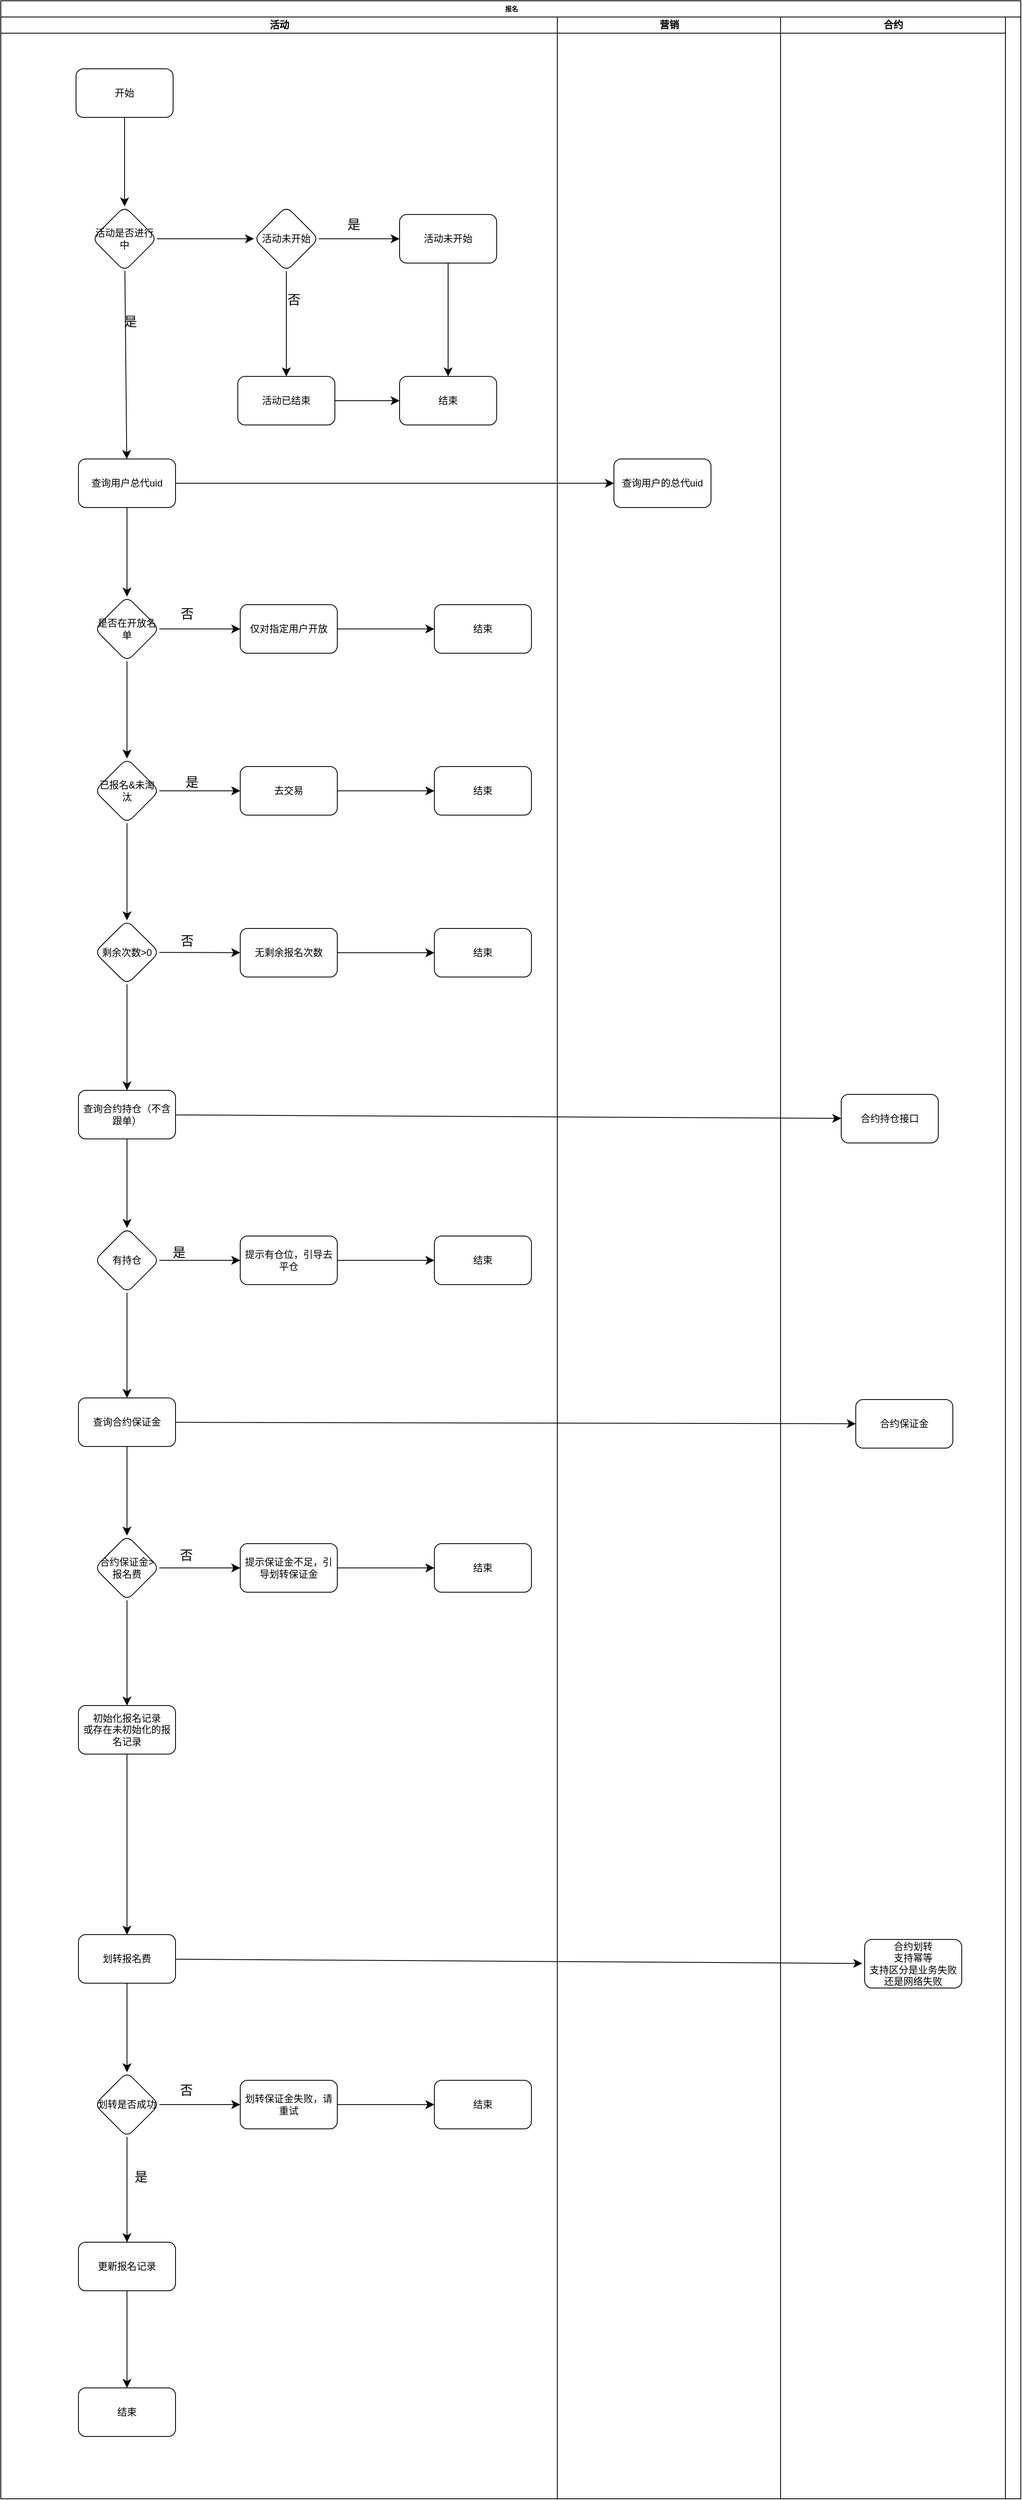 <mxfile version="24.2.3" type="github">
  <diagram name="Page-1" id="74e2e168-ea6b-b213-b513-2b3c1d86103e">
    <mxGraphModel dx="954" dy="739" grid="0" gridSize="10" guides="1" tooltips="1" connect="1" arrows="1" fold="1" page="1" pageScale="1" pageWidth="1100" pageHeight="850" background="none" math="0" shadow="0">
      <root>
        <mxCell id="0" />
        <mxCell id="1" parent="0" />
        <mxCell id="77e6c97f196da883-1" value="报名" style="swimlane;html=1;childLayout=stackLayout;startSize=20;rounded=0;shadow=0;labelBackgroundColor=none;strokeWidth=1;fontFamily=Verdana;fontSize=8;align=center;" parent="1" vertex="1">
          <mxGeometry x="70" y="40" width="1261" height="3086" as="geometry" />
        </mxCell>
        <mxCell id="77e6c97f196da883-2" value="活动" style="swimlane;html=1;startSize=20;" parent="77e6c97f196da883-1" vertex="1">
          <mxGeometry y="20" width="688" height="3066" as="geometry" />
        </mxCell>
        <mxCell id="7L1N_wUHKzrK2IpRh_ph-5" value="" style="edgeStyle=none;curved=1;rounded=0;orthogonalLoop=1;jettySize=auto;html=1;fontSize=12;startSize=8;endSize=8;" edge="1" parent="77e6c97f196da883-2" source="7L1N_wUHKzrK2IpRh_ph-1" target="7L1N_wUHKzrK2IpRh_ph-4">
          <mxGeometry relative="1" as="geometry" />
        </mxCell>
        <mxCell id="7L1N_wUHKzrK2IpRh_ph-1" value="开始" style="rounded=1;whiteSpace=wrap;html=1;" vertex="1" parent="77e6c97f196da883-2">
          <mxGeometry x="93" y="64" width="120" height="60" as="geometry" />
        </mxCell>
        <mxCell id="7L1N_wUHKzrK2IpRh_ph-7" value="" style="edgeStyle=none;curved=1;rounded=0;orthogonalLoop=1;jettySize=auto;html=1;fontSize=12;startSize=8;endSize=8;" edge="1" parent="77e6c97f196da883-2" source="7L1N_wUHKzrK2IpRh_ph-4" target="7L1N_wUHKzrK2IpRh_ph-6">
          <mxGeometry relative="1" as="geometry" />
        </mxCell>
        <mxCell id="7L1N_wUHKzrK2IpRh_ph-10" value="" style="edgeStyle=none;curved=1;rounded=0;orthogonalLoop=1;jettySize=auto;html=1;fontSize=12;startSize=8;endSize=8;" edge="1" parent="77e6c97f196da883-2" source="7L1N_wUHKzrK2IpRh_ph-4" target="7L1N_wUHKzrK2IpRh_ph-9">
          <mxGeometry relative="1" as="geometry" />
        </mxCell>
        <mxCell id="7L1N_wUHKzrK2IpRh_ph-4" value="活动是否进行中" style="rhombus;whiteSpace=wrap;html=1;rounded=1;" vertex="1" parent="77e6c97f196da883-2">
          <mxGeometry x="113" y="234" width="80" height="80" as="geometry" />
        </mxCell>
        <mxCell id="7L1N_wUHKzrK2IpRh_ph-23" value="" style="edgeStyle=none;curved=1;rounded=0;orthogonalLoop=1;jettySize=auto;html=1;fontSize=12;startSize=8;endSize=8;" edge="1" parent="77e6c97f196da883-2" source="7L1N_wUHKzrK2IpRh_ph-6" target="7L1N_wUHKzrK2IpRh_ph-22">
          <mxGeometry relative="1" as="geometry" />
        </mxCell>
        <mxCell id="7L1N_wUHKzrK2IpRh_ph-6" value="查询用户总代uid" style="whiteSpace=wrap;html=1;rounded=1;" vertex="1" parent="77e6c97f196da883-2">
          <mxGeometry x="96" y="546" width="120" height="60" as="geometry" />
        </mxCell>
        <mxCell id="7L1N_wUHKzrK2IpRh_ph-12" value="" style="edgeStyle=none;curved=1;rounded=0;orthogonalLoop=1;jettySize=auto;html=1;fontSize=12;startSize=8;endSize=8;" edge="1" parent="77e6c97f196da883-2" source="7L1N_wUHKzrK2IpRh_ph-9" target="7L1N_wUHKzrK2IpRh_ph-11">
          <mxGeometry relative="1" as="geometry" />
        </mxCell>
        <mxCell id="7L1N_wUHKzrK2IpRh_ph-17" value="" style="edgeStyle=none;curved=1;rounded=0;orthogonalLoop=1;jettySize=auto;html=1;fontSize=12;startSize=8;endSize=8;" edge="1" parent="77e6c97f196da883-2" source="7L1N_wUHKzrK2IpRh_ph-9" target="7L1N_wUHKzrK2IpRh_ph-16">
          <mxGeometry relative="1" as="geometry" />
        </mxCell>
        <mxCell id="7L1N_wUHKzrK2IpRh_ph-9" value="活动未开始" style="rhombus;whiteSpace=wrap;html=1;rounded=1;" vertex="1" parent="77e6c97f196da883-2">
          <mxGeometry x="313" y="234" width="80" height="80" as="geometry" />
        </mxCell>
        <mxCell id="7L1N_wUHKzrK2IpRh_ph-15" value="" style="edgeStyle=none;curved=1;rounded=0;orthogonalLoop=1;jettySize=auto;html=1;fontSize=12;startSize=8;endSize=8;" edge="1" parent="77e6c97f196da883-2" source="7L1N_wUHKzrK2IpRh_ph-11" target="7L1N_wUHKzrK2IpRh_ph-14">
          <mxGeometry relative="1" as="geometry" />
        </mxCell>
        <mxCell id="7L1N_wUHKzrK2IpRh_ph-11" value="活动未开始" style="whiteSpace=wrap;html=1;rounded=1;" vertex="1" parent="77e6c97f196da883-2">
          <mxGeometry x="493" y="244" width="120" height="60" as="geometry" />
        </mxCell>
        <mxCell id="7L1N_wUHKzrK2IpRh_ph-14" value="结束" style="whiteSpace=wrap;html=1;rounded=1;" vertex="1" parent="77e6c97f196da883-2">
          <mxGeometry x="493" y="444" width="120" height="60" as="geometry" />
        </mxCell>
        <mxCell id="7L1N_wUHKzrK2IpRh_ph-19" style="edgeStyle=none;curved=1;rounded=0;orthogonalLoop=1;jettySize=auto;html=1;entryX=0;entryY=0.5;entryDx=0;entryDy=0;fontSize=12;startSize=8;endSize=8;" edge="1" parent="77e6c97f196da883-2" source="7L1N_wUHKzrK2IpRh_ph-16" target="7L1N_wUHKzrK2IpRh_ph-14">
          <mxGeometry relative="1" as="geometry" />
        </mxCell>
        <mxCell id="7L1N_wUHKzrK2IpRh_ph-16" value="活动已结束" style="whiteSpace=wrap;html=1;rounded=1;" vertex="1" parent="77e6c97f196da883-2">
          <mxGeometry x="293" y="444" width="120" height="60" as="geometry" />
        </mxCell>
        <mxCell id="7L1N_wUHKzrK2IpRh_ph-25" value="" style="edgeStyle=none;curved=1;rounded=0;orthogonalLoop=1;jettySize=auto;html=1;fontSize=12;startSize=8;endSize=8;" edge="1" parent="77e6c97f196da883-2" source="7L1N_wUHKzrK2IpRh_ph-22" target="7L1N_wUHKzrK2IpRh_ph-24">
          <mxGeometry relative="1" as="geometry" />
        </mxCell>
        <mxCell id="7L1N_wUHKzrK2IpRh_ph-30" value="" style="edgeStyle=none;curved=1;rounded=0;orthogonalLoop=1;jettySize=auto;html=1;fontSize=12;startSize=8;endSize=8;" edge="1" parent="77e6c97f196da883-2" source="7L1N_wUHKzrK2IpRh_ph-22" target="7L1N_wUHKzrK2IpRh_ph-29">
          <mxGeometry relative="1" as="geometry" />
        </mxCell>
        <mxCell id="7L1N_wUHKzrK2IpRh_ph-22" value="是否在开放名单" style="rhombus;whiteSpace=wrap;html=1;rounded=1;" vertex="1" parent="77e6c97f196da883-2">
          <mxGeometry x="116" y="716" width="80" height="80" as="geometry" />
        </mxCell>
        <mxCell id="7L1N_wUHKzrK2IpRh_ph-28" value="" style="edgeStyle=none;curved=1;rounded=0;orthogonalLoop=1;jettySize=auto;html=1;fontSize=12;startSize=8;endSize=8;" edge="1" parent="77e6c97f196da883-2" source="7L1N_wUHKzrK2IpRh_ph-24" target="7L1N_wUHKzrK2IpRh_ph-27">
          <mxGeometry relative="1" as="geometry" />
        </mxCell>
        <mxCell id="7L1N_wUHKzrK2IpRh_ph-24" value="仅对指定用户开放" style="whiteSpace=wrap;html=1;rounded=1;" vertex="1" parent="77e6c97f196da883-2">
          <mxGeometry x="296" y="726" width="120" height="60" as="geometry" />
        </mxCell>
        <mxCell id="7L1N_wUHKzrK2IpRh_ph-27" value="结束" style="whiteSpace=wrap;html=1;rounded=1;" vertex="1" parent="77e6c97f196da883-2">
          <mxGeometry x="536" y="726" width="120" height="60" as="geometry" />
        </mxCell>
        <mxCell id="7L1N_wUHKzrK2IpRh_ph-32" value="" style="edgeStyle=none;curved=1;rounded=0;orthogonalLoop=1;jettySize=auto;html=1;fontSize=12;startSize=8;endSize=8;" edge="1" parent="77e6c97f196da883-2" source="7L1N_wUHKzrK2IpRh_ph-29" target="7L1N_wUHKzrK2IpRh_ph-31">
          <mxGeometry relative="1" as="geometry" />
        </mxCell>
        <mxCell id="7L1N_wUHKzrK2IpRh_ph-37" value="" style="edgeStyle=none;curved=1;rounded=0;orthogonalLoop=1;jettySize=auto;html=1;fontSize=12;startSize=8;endSize=8;" edge="1" parent="77e6c97f196da883-2" source="7L1N_wUHKzrK2IpRh_ph-29" target="7L1N_wUHKzrK2IpRh_ph-36">
          <mxGeometry relative="1" as="geometry" />
        </mxCell>
        <mxCell id="7L1N_wUHKzrK2IpRh_ph-29" value="已报名&amp;amp;未淘汰" style="rhombus;whiteSpace=wrap;html=1;rounded=1;" vertex="1" parent="77e6c97f196da883-2">
          <mxGeometry x="116" y="916" width="80" height="80" as="geometry" />
        </mxCell>
        <mxCell id="7L1N_wUHKzrK2IpRh_ph-35" value="" style="edgeStyle=none;curved=1;rounded=0;orthogonalLoop=1;jettySize=auto;html=1;fontSize=12;startSize=8;endSize=8;" edge="1" parent="77e6c97f196da883-2" source="7L1N_wUHKzrK2IpRh_ph-31" target="7L1N_wUHKzrK2IpRh_ph-34">
          <mxGeometry relative="1" as="geometry" />
        </mxCell>
        <mxCell id="7L1N_wUHKzrK2IpRh_ph-31" value="去交易" style="whiteSpace=wrap;html=1;rounded=1;" vertex="1" parent="77e6c97f196da883-2">
          <mxGeometry x="296" y="926" width="120" height="60" as="geometry" />
        </mxCell>
        <mxCell id="7L1N_wUHKzrK2IpRh_ph-34" value="结束" style="whiteSpace=wrap;html=1;rounded=1;" vertex="1" parent="77e6c97f196da883-2">
          <mxGeometry x="536" y="926" width="120" height="60" as="geometry" />
        </mxCell>
        <mxCell id="7L1N_wUHKzrK2IpRh_ph-39" value="" style="edgeStyle=none;curved=1;rounded=0;orthogonalLoop=1;jettySize=auto;html=1;fontSize=12;startSize=8;endSize=8;" edge="1" parent="77e6c97f196da883-2" source="7L1N_wUHKzrK2IpRh_ph-36" target="7L1N_wUHKzrK2IpRh_ph-38">
          <mxGeometry relative="1" as="geometry" />
        </mxCell>
        <mxCell id="7L1N_wUHKzrK2IpRh_ph-85" style="edgeStyle=none;curved=1;rounded=0;orthogonalLoop=1;jettySize=auto;html=1;fontSize=12;startSize=8;endSize=8;" edge="1" parent="77e6c97f196da883-2" source="7L1N_wUHKzrK2IpRh_ph-36" target="7L1N_wUHKzrK2IpRh_ph-43">
          <mxGeometry relative="1" as="geometry" />
        </mxCell>
        <mxCell id="7L1N_wUHKzrK2IpRh_ph-36" value="剩余次数&amp;gt;0" style="rhombus;whiteSpace=wrap;html=1;rounded=1;" vertex="1" parent="77e6c97f196da883-2">
          <mxGeometry x="116" y="1116" width="80" height="79" as="geometry" />
        </mxCell>
        <mxCell id="7L1N_wUHKzrK2IpRh_ph-42" value="" style="edgeStyle=none;curved=1;rounded=0;orthogonalLoop=1;jettySize=auto;html=1;fontSize=12;startSize=8;endSize=8;" edge="1" parent="77e6c97f196da883-2" source="7L1N_wUHKzrK2IpRh_ph-38" target="7L1N_wUHKzrK2IpRh_ph-41">
          <mxGeometry relative="1" as="geometry" />
        </mxCell>
        <mxCell id="7L1N_wUHKzrK2IpRh_ph-38" value="无剩余报名次数" style="whiteSpace=wrap;html=1;rounded=1;" vertex="1" parent="77e6c97f196da883-2">
          <mxGeometry x="296" y="1126" width="120" height="60" as="geometry" />
        </mxCell>
        <mxCell id="7L1N_wUHKzrK2IpRh_ph-41" value="结束" style="whiteSpace=wrap;html=1;rounded=1;" vertex="1" parent="77e6c97f196da883-2">
          <mxGeometry x="536" y="1126" width="120" height="60" as="geometry" />
        </mxCell>
        <mxCell id="7L1N_wUHKzrK2IpRh_ph-48" value="" style="edgeStyle=none;curved=1;rounded=0;orthogonalLoop=1;jettySize=auto;html=1;fontSize=12;startSize=8;endSize=8;" edge="1" parent="77e6c97f196da883-2" source="7L1N_wUHKzrK2IpRh_ph-43" target="7L1N_wUHKzrK2IpRh_ph-47">
          <mxGeometry relative="1" as="geometry" />
        </mxCell>
        <mxCell id="7L1N_wUHKzrK2IpRh_ph-43" value="查询合约持仓（不含跟单）" style="whiteSpace=wrap;html=1;rounded=1;" vertex="1" parent="77e6c97f196da883-2">
          <mxGeometry x="96" y="1326" width="120" height="60" as="geometry" />
        </mxCell>
        <mxCell id="7L1N_wUHKzrK2IpRh_ph-50" value="" style="edgeStyle=none;curved=1;rounded=0;orthogonalLoop=1;jettySize=auto;html=1;fontSize=12;startSize=8;endSize=8;" edge="1" parent="77e6c97f196da883-2" source="7L1N_wUHKzrK2IpRh_ph-47" target="7L1N_wUHKzrK2IpRh_ph-49">
          <mxGeometry relative="1" as="geometry" />
        </mxCell>
        <mxCell id="7L1N_wUHKzrK2IpRh_ph-55" value="" style="edgeStyle=none;curved=1;rounded=0;orthogonalLoop=1;jettySize=auto;html=1;fontSize=12;startSize=8;endSize=8;" edge="1" parent="77e6c97f196da883-2" source="7L1N_wUHKzrK2IpRh_ph-47" target="7L1N_wUHKzrK2IpRh_ph-54">
          <mxGeometry relative="1" as="geometry" />
        </mxCell>
        <mxCell id="7L1N_wUHKzrK2IpRh_ph-47" value="有持仓" style="rhombus;whiteSpace=wrap;html=1;rounded=1;" vertex="1" parent="77e6c97f196da883-2">
          <mxGeometry x="116" y="1496" width="80" height="80" as="geometry" />
        </mxCell>
        <mxCell id="7L1N_wUHKzrK2IpRh_ph-52" value="" style="edgeStyle=none;curved=1;rounded=0;orthogonalLoop=1;jettySize=auto;html=1;fontSize=12;startSize=8;endSize=8;" edge="1" parent="77e6c97f196da883-2" source="7L1N_wUHKzrK2IpRh_ph-49" target="7L1N_wUHKzrK2IpRh_ph-51">
          <mxGeometry relative="1" as="geometry" />
        </mxCell>
        <mxCell id="7L1N_wUHKzrK2IpRh_ph-49" value="提示有仓位，引导去平仓" style="whiteSpace=wrap;html=1;rounded=1;" vertex="1" parent="77e6c97f196da883-2">
          <mxGeometry x="296" y="1506" width="120" height="60" as="geometry" />
        </mxCell>
        <mxCell id="7L1N_wUHKzrK2IpRh_ph-51" value="结束" style="whiteSpace=wrap;html=1;rounded=1;" vertex="1" parent="77e6c97f196da883-2">
          <mxGeometry x="536" y="1506" width="120" height="60" as="geometry" />
        </mxCell>
        <mxCell id="7L1N_wUHKzrK2IpRh_ph-59" value="" style="edgeStyle=none;curved=1;rounded=0;orthogonalLoop=1;jettySize=auto;html=1;fontSize=12;startSize=8;endSize=8;" edge="1" parent="77e6c97f196da883-2" source="7L1N_wUHKzrK2IpRh_ph-54" target="7L1N_wUHKzrK2IpRh_ph-58">
          <mxGeometry relative="1" as="geometry" />
        </mxCell>
        <mxCell id="7L1N_wUHKzrK2IpRh_ph-54" value="查询合约保证金" style="whiteSpace=wrap;html=1;rounded=1;" vertex="1" parent="77e6c97f196da883-2">
          <mxGeometry x="96" y="1706" width="120" height="60" as="geometry" />
        </mxCell>
        <mxCell id="7L1N_wUHKzrK2IpRh_ph-61" value="" style="edgeStyle=none;curved=1;rounded=0;orthogonalLoop=1;jettySize=auto;html=1;fontSize=12;startSize=8;endSize=8;" edge="1" parent="77e6c97f196da883-2" source="7L1N_wUHKzrK2IpRh_ph-58" target="7L1N_wUHKzrK2IpRh_ph-60">
          <mxGeometry relative="1" as="geometry" />
        </mxCell>
        <mxCell id="7L1N_wUHKzrK2IpRh_ph-80" value="" style="edgeStyle=none;curved=1;rounded=0;orthogonalLoop=1;jettySize=auto;html=1;fontSize=12;startSize=8;endSize=8;" edge="1" parent="77e6c97f196da883-2" source="7L1N_wUHKzrK2IpRh_ph-58" target="7L1N_wUHKzrK2IpRh_ph-79">
          <mxGeometry relative="1" as="geometry" />
        </mxCell>
        <mxCell id="7L1N_wUHKzrK2IpRh_ph-58" value="合约保证金&amp;gt;报名费" style="rhombus;whiteSpace=wrap;html=1;rounded=1;" vertex="1" parent="77e6c97f196da883-2">
          <mxGeometry x="116" y="1876" width="80" height="80" as="geometry" />
        </mxCell>
        <mxCell id="7L1N_wUHKzrK2IpRh_ph-64" value="" style="edgeStyle=none;curved=1;rounded=0;orthogonalLoop=1;jettySize=auto;html=1;fontSize=12;startSize=8;endSize=8;" edge="1" parent="77e6c97f196da883-2" source="7L1N_wUHKzrK2IpRh_ph-60" target="7L1N_wUHKzrK2IpRh_ph-63">
          <mxGeometry relative="1" as="geometry" />
        </mxCell>
        <mxCell id="7L1N_wUHKzrK2IpRh_ph-60" value="提示保证金不足，引导划转保证金" style="whiteSpace=wrap;html=1;rounded=1;" vertex="1" parent="77e6c97f196da883-2">
          <mxGeometry x="296" y="1886" width="120" height="60" as="geometry" />
        </mxCell>
        <mxCell id="7L1N_wUHKzrK2IpRh_ph-63" value="结束" style="whiteSpace=wrap;html=1;rounded=1;" vertex="1" parent="77e6c97f196da883-2">
          <mxGeometry x="536" y="1886" width="120" height="60" as="geometry" />
        </mxCell>
        <mxCell id="7L1N_wUHKzrK2IpRh_ph-70" value="" style="edgeStyle=none;curved=1;rounded=0;orthogonalLoop=1;jettySize=auto;html=1;fontSize=12;startSize=8;endSize=8;" edge="1" parent="77e6c97f196da883-2" source="7L1N_wUHKzrK2IpRh_ph-65" target="7L1N_wUHKzrK2IpRh_ph-69">
          <mxGeometry relative="1" as="geometry" />
        </mxCell>
        <mxCell id="7L1N_wUHKzrK2IpRh_ph-65" value="划转报名费" style="whiteSpace=wrap;html=1;rounded=1;" vertex="1" parent="77e6c97f196da883-2">
          <mxGeometry x="96" y="2369" width="120" height="60" as="geometry" />
        </mxCell>
        <mxCell id="7L1N_wUHKzrK2IpRh_ph-72" value="" style="edgeStyle=none;curved=1;rounded=0;orthogonalLoop=1;jettySize=auto;html=1;fontSize=12;startSize=8;endSize=8;" edge="1" parent="77e6c97f196da883-2" source="7L1N_wUHKzrK2IpRh_ph-69" target="7L1N_wUHKzrK2IpRh_ph-71">
          <mxGeometry relative="1" as="geometry" />
        </mxCell>
        <mxCell id="7L1N_wUHKzrK2IpRh_ph-77" value="" style="edgeStyle=none;curved=1;rounded=0;orthogonalLoop=1;jettySize=auto;html=1;fontSize=12;startSize=8;endSize=8;" edge="1" parent="77e6c97f196da883-2" source="7L1N_wUHKzrK2IpRh_ph-69" target="7L1N_wUHKzrK2IpRh_ph-76">
          <mxGeometry relative="1" as="geometry" />
        </mxCell>
        <mxCell id="7L1N_wUHKzrK2IpRh_ph-69" value="划转是否成功" style="rhombus;whiteSpace=wrap;html=1;rounded=1;" vertex="1" parent="77e6c97f196da883-2">
          <mxGeometry x="116" y="2539" width="80" height="80" as="geometry" />
        </mxCell>
        <mxCell id="7L1N_wUHKzrK2IpRh_ph-75" value="" style="edgeStyle=none;curved=1;rounded=0;orthogonalLoop=1;jettySize=auto;html=1;fontSize=12;startSize=8;endSize=8;" edge="1" parent="77e6c97f196da883-2" source="7L1N_wUHKzrK2IpRh_ph-71" target="7L1N_wUHKzrK2IpRh_ph-74">
          <mxGeometry relative="1" as="geometry" />
        </mxCell>
        <mxCell id="7L1N_wUHKzrK2IpRh_ph-71" value="划转保证金失败，请重试" style="whiteSpace=wrap;html=1;rounded=1;" vertex="1" parent="77e6c97f196da883-2">
          <mxGeometry x="296" y="2549" width="120" height="60" as="geometry" />
        </mxCell>
        <mxCell id="7L1N_wUHKzrK2IpRh_ph-74" value="结束" style="whiteSpace=wrap;html=1;rounded=1;" vertex="1" parent="77e6c97f196da883-2">
          <mxGeometry x="536" y="2549" width="120" height="60" as="geometry" />
        </mxCell>
        <mxCell id="7L1N_wUHKzrK2IpRh_ph-83" value="" style="edgeStyle=none;curved=1;rounded=0;orthogonalLoop=1;jettySize=auto;html=1;fontSize=12;startSize=8;endSize=8;" edge="1" parent="77e6c97f196da883-2" source="7L1N_wUHKzrK2IpRh_ph-76" target="7L1N_wUHKzrK2IpRh_ph-82">
          <mxGeometry relative="1" as="geometry" />
        </mxCell>
        <mxCell id="7L1N_wUHKzrK2IpRh_ph-76" value="更新报名记录" style="whiteSpace=wrap;html=1;rounded=1;" vertex="1" parent="77e6c97f196da883-2">
          <mxGeometry x="96" y="2749" width="120" height="60" as="geometry" />
        </mxCell>
        <mxCell id="7L1N_wUHKzrK2IpRh_ph-68" value="" style="edgeStyle=none;curved=1;rounded=0;orthogonalLoop=1;jettySize=auto;html=1;fontSize=12;startSize=8;endSize=8;" edge="1" parent="77e6c97f196da883-2" source="7L1N_wUHKzrK2IpRh_ph-65">
          <mxGeometry relative="1" as="geometry">
            <mxPoint x="1065" y="2404.628" as="targetPoint" />
          </mxGeometry>
        </mxCell>
        <mxCell id="7L1N_wUHKzrK2IpRh_ph-73" value="否" style="text;html=1;align=center;verticalAlign=middle;resizable=0;points=[];autosize=1;strokeColor=none;fillColor=none;fontSize=16;" vertex="1" parent="77e6c97f196da883-2">
          <mxGeometry x="211.5" y="2545.5" width="34" height="31" as="geometry" />
        </mxCell>
        <mxCell id="7L1N_wUHKzrK2IpRh_ph-78" value="是" style="text;html=1;align=center;verticalAlign=middle;resizable=0;points=[];autosize=1;strokeColor=none;fillColor=none;fontSize=16;" vertex="1" parent="77e6c97f196da883-2">
          <mxGeometry x="155.5" y="2652.5" width="34" height="31" as="geometry" />
        </mxCell>
        <mxCell id="7L1N_wUHKzrK2IpRh_ph-81" style="edgeStyle=none;curved=1;rounded=0;orthogonalLoop=1;jettySize=auto;html=1;entryX=0.5;entryY=0;entryDx=0;entryDy=0;fontSize=12;startSize=8;endSize=8;" edge="1" parent="77e6c97f196da883-2" source="7L1N_wUHKzrK2IpRh_ph-79" target="7L1N_wUHKzrK2IpRh_ph-65">
          <mxGeometry relative="1" as="geometry" />
        </mxCell>
        <mxCell id="7L1N_wUHKzrK2IpRh_ph-79" value="初始化报名记录&lt;div&gt;或存在未初始化的报名记录&lt;/div&gt;" style="whiteSpace=wrap;html=1;rounded=1;" vertex="1" parent="77e6c97f196da883-2">
          <mxGeometry x="96" y="2086" width="120" height="60" as="geometry" />
        </mxCell>
        <mxCell id="7L1N_wUHKzrK2IpRh_ph-82" value="结束" style="whiteSpace=wrap;html=1;rounded=1;" vertex="1" parent="77e6c97f196da883-2">
          <mxGeometry x="96" y="2929" width="120" height="60" as="geometry" />
        </mxCell>
        <mxCell id="77e6c97f196da883-3" value="营销" style="swimlane;html=1;startSize=20;" parent="77e6c97f196da883-1" vertex="1">
          <mxGeometry x="688" y="20" width="276" height="3066" as="geometry" />
        </mxCell>
        <mxCell id="7L1N_wUHKzrK2IpRh_ph-20" value="查询用户的总代uid" style="whiteSpace=wrap;html=1;rounded=1;" vertex="1" parent="77e6c97f196da883-3">
          <mxGeometry x="70" y="546" width="120" height="60" as="geometry" />
        </mxCell>
        <mxCell id="77e6c97f196da883-4" value="合约" style="swimlane;html=1;startSize=20;" parent="77e6c97f196da883-1" vertex="1">
          <mxGeometry x="964" y="20" width="278" height="3066" as="geometry" />
        </mxCell>
        <mxCell id="7L1N_wUHKzrK2IpRh_ph-45" value="合约持仓接口" style="whiteSpace=wrap;html=1;rounded=1;" vertex="1" parent="77e6c97f196da883-4">
          <mxGeometry x="75" y="1331" width="120" height="60" as="geometry" />
        </mxCell>
        <mxCell id="7L1N_wUHKzrK2IpRh_ph-56" value="合约保证金" style="whiteSpace=wrap;html=1;rounded=1;" vertex="1" parent="77e6c97f196da883-4">
          <mxGeometry x="93" y="1708" width="120" height="60" as="geometry" />
        </mxCell>
        <mxCell id="7L1N_wUHKzrK2IpRh_ph-67" value="合约划转&lt;div&gt;支持幂等&lt;/div&gt;&lt;div&gt;支持区分是业务失败还是网络失败&lt;/div&gt;" style="whiteSpace=wrap;html=1;rounded=1;" vertex="1" parent="77e6c97f196da883-4">
          <mxGeometry x="104" y="2375" width="120" height="60" as="geometry" />
        </mxCell>
        <mxCell id="7L1N_wUHKzrK2IpRh_ph-21" value="" style="edgeStyle=none;curved=1;rounded=0;orthogonalLoop=1;jettySize=auto;html=1;fontSize=12;startSize=8;endSize=8;" edge="1" parent="77e6c97f196da883-1" source="7L1N_wUHKzrK2IpRh_ph-6" target="7L1N_wUHKzrK2IpRh_ph-20">
          <mxGeometry relative="1" as="geometry" />
        </mxCell>
        <mxCell id="7L1N_wUHKzrK2IpRh_ph-46" value="" style="edgeStyle=none;curved=1;rounded=0;orthogonalLoop=1;jettySize=auto;html=1;fontSize=12;startSize=8;endSize=8;" edge="1" parent="77e6c97f196da883-1" source="7L1N_wUHKzrK2IpRh_ph-43" target="7L1N_wUHKzrK2IpRh_ph-45">
          <mxGeometry relative="1" as="geometry" />
        </mxCell>
        <mxCell id="7L1N_wUHKzrK2IpRh_ph-57" value="" style="edgeStyle=none;curved=1;rounded=0;orthogonalLoop=1;jettySize=auto;html=1;fontSize=12;startSize=8;endSize=8;" edge="1" parent="77e6c97f196da883-1" source="7L1N_wUHKzrK2IpRh_ph-54" target="7L1N_wUHKzrK2IpRh_ph-56">
          <mxGeometry relative="1" as="geometry" />
        </mxCell>
        <mxCell id="7L1N_wUHKzrK2IpRh_ph-8" value="是" style="text;html=1;align=center;verticalAlign=middle;resizable=0;points=[];autosize=1;strokeColor=none;fillColor=none;fontSize=16;" vertex="1" parent="1">
          <mxGeometry x="212.5" y="420.5" width="34" height="31" as="geometry" />
        </mxCell>
        <mxCell id="7L1N_wUHKzrK2IpRh_ph-13" value="是" style="text;html=1;align=center;verticalAlign=middle;resizable=0;points=[];autosize=1;strokeColor=none;fillColor=none;fontSize=16;" vertex="1" parent="1">
          <mxGeometry x="488.5" y="300.5" width="34" height="31" as="geometry" />
        </mxCell>
        <mxCell id="7L1N_wUHKzrK2IpRh_ph-18" value="否" style="text;html=1;align=center;verticalAlign=middle;resizable=0;points=[];autosize=1;strokeColor=none;fillColor=none;fontSize=16;" vertex="1" parent="1">
          <mxGeometry x="414.5" y="393.5" width="34" height="31" as="geometry" />
        </mxCell>
        <mxCell id="7L1N_wUHKzrK2IpRh_ph-26" value="否" style="text;html=1;align=center;verticalAlign=middle;resizable=0;points=[];autosize=1;strokeColor=none;fillColor=none;fontSize=16;" vertex="1" parent="1">
          <mxGeometry x="282.5" y="781.5" width="34" height="31" as="geometry" />
        </mxCell>
        <mxCell id="7L1N_wUHKzrK2IpRh_ph-33" value="是" style="text;html=1;align=center;verticalAlign=middle;resizable=0;points=[];autosize=1;strokeColor=none;fillColor=none;fontSize=16;" vertex="1" parent="1">
          <mxGeometry x="288.5" y="989.5" width="34" height="31" as="geometry" />
        </mxCell>
        <mxCell id="7L1N_wUHKzrK2IpRh_ph-40" value="否" style="text;html=1;align=center;verticalAlign=middle;resizable=0;points=[];autosize=1;strokeColor=none;fillColor=none;fontSize=16;" vertex="1" parent="1">
          <mxGeometry x="282.5" y="1185.5" width="34" height="31" as="geometry" />
        </mxCell>
        <mxCell id="7L1N_wUHKzrK2IpRh_ph-53" value="是" style="text;html=1;align=center;verticalAlign=middle;resizable=0;points=[];autosize=1;strokeColor=none;fillColor=none;fontSize=16;" vertex="1" parent="1">
          <mxGeometry x="272.5" y="1570.5" width="34" height="31" as="geometry" />
        </mxCell>
        <mxCell id="7L1N_wUHKzrK2IpRh_ph-62" value="否" style="text;html=1;align=center;verticalAlign=middle;resizable=0;points=[];autosize=1;strokeColor=none;fillColor=none;fontSize=16;" vertex="1" parent="1">
          <mxGeometry x="281.5" y="1944.5" width="34" height="31" as="geometry" />
        </mxCell>
      </root>
    </mxGraphModel>
  </diagram>
</mxfile>

